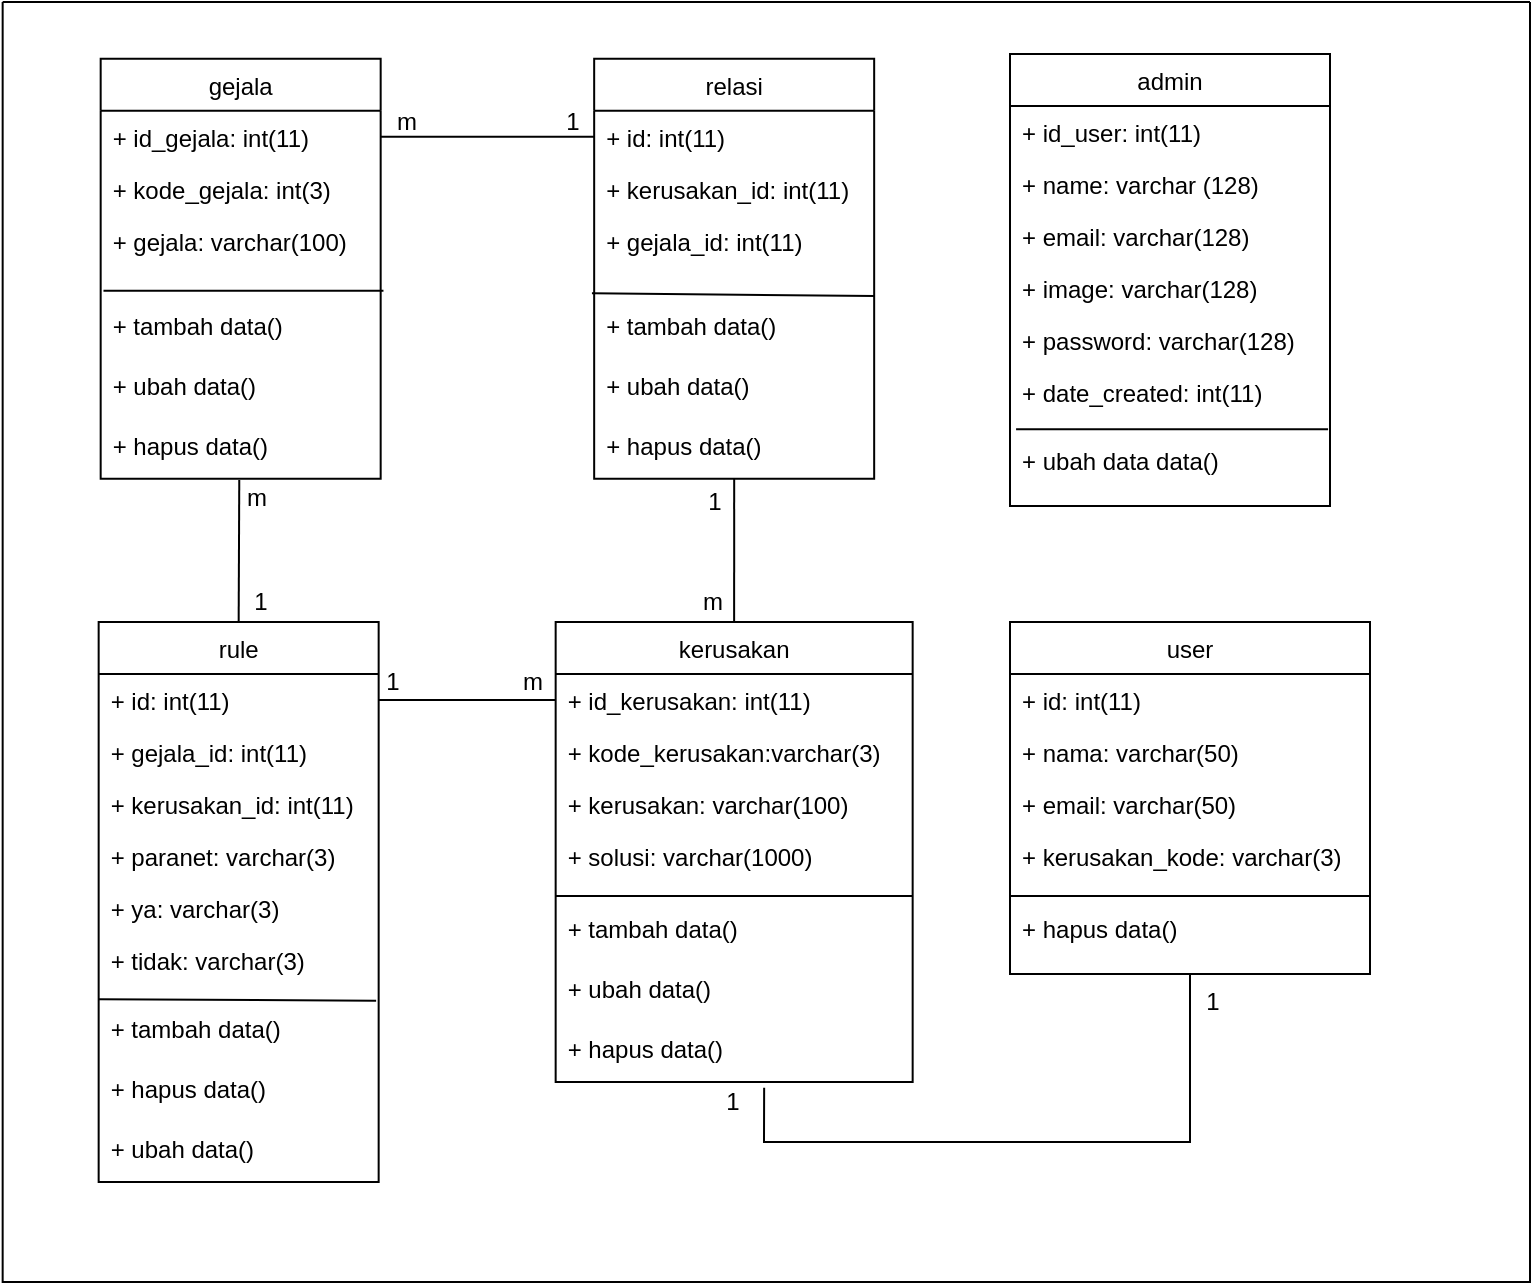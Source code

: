 <mxfile version="16.4.5" type="github" pages="6">
  <diagram id="dVWBIfjWxifNW_AQZayu" name="Page-1">
    <mxGraphModel dx="1772" dy="-272" grid="1" gridSize="10" guides="1" tooltips="1" connect="1" arrows="1" fold="1" page="1" pageScale="1" pageWidth="850" pageHeight="1100" math="0" shadow="0">
      <root>
        <mxCell id="0" />
        <mxCell id="1" parent="0" />
        <mxCell id="SP85iaM7-Yl6edaDid_6-69" value="gejala" style="swimlane;fontStyle=0;childLayout=stackLayout;horizontal=1;startSize=26;fillColor=none;horizontalStack=0;resizeParent=1;resizeParentMax=0;resizeLast=0;collapsible=1;marginBottom=0;" vertex="1" parent="1">
          <mxGeometry x="1934.333" y="2570.333" width="140" height="210" as="geometry" />
        </mxCell>
        <mxCell id="SP85iaM7-Yl6edaDid_6-70" value="+ id_gejala: int(11)" style="text;strokeColor=none;fillColor=none;align=left;verticalAlign=top;spacingLeft=4;spacingRight=4;overflow=hidden;rotatable=0;points=[[0,0.5],[1,0.5]];portConstraint=eastwest;" vertex="1" parent="SP85iaM7-Yl6edaDid_6-69">
          <mxGeometry y="26" width="140" height="26" as="geometry" />
        </mxCell>
        <mxCell id="SP85iaM7-Yl6edaDid_6-71" value="+ kode_gejala: int(3)" style="text;strokeColor=none;fillColor=none;align=left;verticalAlign=top;spacingLeft=4;spacingRight=4;overflow=hidden;rotatable=0;points=[[0,0.5],[1,0.5]];portConstraint=eastwest;" vertex="1" parent="SP85iaM7-Yl6edaDid_6-69">
          <mxGeometry y="52" width="140" height="26" as="geometry" />
        </mxCell>
        <mxCell id="SP85iaM7-Yl6edaDid_6-72" value="+ gejala: varchar(100)" style="text;strokeColor=none;fillColor=none;align=left;verticalAlign=top;spacingLeft=4;spacingRight=4;overflow=hidden;rotatable=0;points=[[0,0.5],[1,0.5]];portConstraint=eastwest;" vertex="1" parent="SP85iaM7-Yl6edaDid_6-69">
          <mxGeometry y="78" width="140" height="42" as="geometry" />
        </mxCell>
        <mxCell id="SP85iaM7-Yl6edaDid_6-73" value="+ tambah data()" style="text;strokeColor=none;fillColor=none;align=left;verticalAlign=top;spacingLeft=4;spacingRight=4;overflow=hidden;rotatable=0;points=[[0,0.5],[1,0.5]];portConstraint=eastwest;" vertex="1" parent="SP85iaM7-Yl6edaDid_6-69">
          <mxGeometry y="120" width="140" height="30" as="geometry" />
        </mxCell>
        <mxCell id="SP85iaM7-Yl6edaDid_6-74" value="+ ubah data()" style="text;strokeColor=none;fillColor=none;align=left;verticalAlign=top;spacingLeft=4;spacingRight=4;overflow=hidden;rotatable=0;points=[[0,0.5],[1,0.5]];portConstraint=eastwest;" vertex="1" parent="SP85iaM7-Yl6edaDid_6-69">
          <mxGeometry y="150" width="140" height="30" as="geometry" />
        </mxCell>
        <mxCell id="SP85iaM7-Yl6edaDid_6-75" value="+ hapus data()" style="text;strokeColor=none;fillColor=none;align=left;verticalAlign=top;spacingLeft=4;spacingRight=4;overflow=hidden;rotatable=0;points=[[0,0.5],[1,0.5]];portConstraint=eastwest;" vertex="1" parent="SP85iaM7-Yl6edaDid_6-69">
          <mxGeometry y="180" width="140" height="30" as="geometry" />
        </mxCell>
        <mxCell id="SP85iaM7-Yl6edaDid_6-76" value="" style="endArrow=none;html=1;rounded=0;entryX=1.01;entryY=0.905;entryDx=0;entryDy=0;exitX=0.01;exitY=0.905;exitDx=0;exitDy=0;exitPerimeter=0;entryPerimeter=0;" edge="1" parent="SP85iaM7-Yl6edaDid_6-69" source="SP85iaM7-Yl6edaDid_6-72" target="SP85iaM7-Yl6edaDid_6-72">
          <mxGeometry width="50" height="50" relative="1" as="geometry">
            <mxPoint x="261.95" y="127.33" as="sourcePoint" />
            <mxPoint x="396.63" y="127.33" as="targetPoint" />
          </mxGeometry>
        </mxCell>
        <mxCell id="SP85iaM7-Yl6edaDid_6-77" value="" style="endArrow=none;html=1;rounded=0;exitX=1;exitY=0.5;exitDx=0;exitDy=0;entryX=0;entryY=0.5;entryDx=0;entryDy=0;" edge="1" parent="1" source="SP85iaM7-Yl6edaDid_6-70" target="SP85iaM7-Yl6edaDid_6-119">
          <mxGeometry width="50" height="50" relative="1" as="geometry">
            <mxPoint x="2236.333" y="2780.333" as="sourcePoint" />
            <mxPoint x="2286.333" y="2730.333" as="targetPoint" />
          </mxGeometry>
        </mxCell>
        <mxCell id="SP85iaM7-Yl6edaDid_6-78" value="" style="endArrow=none;html=1;rounded=0;entryX=0.495;entryY=1.022;entryDx=0;entryDy=0;exitX=0.5;exitY=0;exitDx=0;exitDy=0;entryPerimeter=0;" edge="1" parent="1" source="SP85iaM7-Yl6edaDid_6-89" target="SP85iaM7-Yl6edaDid_6-75">
          <mxGeometry width="50" height="50" relative="1" as="geometry">
            <mxPoint x="2188.833" y="2730.333" as="sourcePoint" />
            <mxPoint x="2336.333" y="2671.333" as="targetPoint" />
          </mxGeometry>
        </mxCell>
        <mxCell id="SP85iaM7-Yl6edaDid_6-79" value="" style="swimlane;startSize=0;" vertex="1" parent="1">
          <mxGeometry x="1885.33" y="2542" width="763.67" height="640" as="geometry" />
        </mxCell>
        <mxCell id="SP85iaM7-Yl6edaDid_6-80" value="kerusakan" style="swimlane;fontStyle=0;childLayout=stackLayout;horizontal=1;startSize=26;fillColor=none;horizontalStack=0;resizeParent=1;resizeParentMax=0;resizeLast=0;collapsible=1;marginBottom=0;" vertex="1" parent="SP85iaM7-Yl6edaDid_6-79">
          <mxGeometry x="276.5" y="310" width="178.5" height="230" as="geometry" />
        </mxCell>
        <mxCell id="SP85iaM7-Yl6edaDid_6-81" value="+ id_kerusakan: int(11)" style="text;strokeColor=none;fillColor=none;align=left;verticalAlign=top;spacingLeft=4;spacingRight=4;overflow=hidden;rotatable=0;points=[[0,0.5],[1,0.5]];portConstraint=eastwest;" vertex="1" parent="SP85iaM7-Yl6edaDid_6-80">
          <mxGeometry y="26" width="178.5" height="26" as="geometry" />
        </mxCell>
        <mxCell id="SP85iaM7-Yl6edaDid_6-82" value="+ kode_kerusakan:varchar(3)" style="text;strokeColor=none;fillColor=none;align=left;verticalAlign=top;spacingLeft=4;spacingRight=4;overflow=hidden;rotatable=0;points=[[0,0.5],[1,0.5]];portConstraint=eastwest;" vertex="1" parent="SP85iaM7-Yl6edaDid_6-80">
          <mxGeometry y="52" width="178.5" height="26" as="geometry" />
        </mxCell>
        <mxCell id="SP85iaM7-Yl6edaDid_6-83" value="+ kerusakan: varchar(100)" style="text;strokeColor=none;fillColor=none;align=left;verticalAlign=top;spacingLeft=4;spacingRight=4;overflow=hidden;rotatable=0;points=[[0,0.5],[1,0.5]];portConstraint=eastwest;" vertex="1" parent="SP85iaM7-Yl6edaDid_6-80">
          <mxGeometry y="78" width="178.5" height="26" as="geometry" />
        </mxCell>
        <mxCell id="SP85iaM7-Yl6edaDid_6-84" value="+ solusi: varchar(1000)" style="text;strokeColor=none;fillColor=none;align=left;verticalAlign=top;spacingLeft=4;spacingRight=4;overflow=hidden;rotatable=0;points=[[0,0.5],[1,0.5]];portConstraint=eastwest;" vertex="1" parent="SP85iaM7-Yl6edaDid_6-80">
          <mxGeometry y="104" width="178.5" height="36" as="geometry" />
        </mxCell>
        <mxCell id="SP85iaM7-Yl6edaDid_6-85" value="+ tambah data()" style="text;strokeColor=none;fillColor=none;align=left;verticalAlign=top;spacingLeft=4;spacingRight=4;overflow=hidden;rotatable=0;points=[[0,0.5],[1,0.5]];portConstraint=eastwest;" vertex="1" parent="SP85iaM7-Yl6edaDid_6-80">
          <mxGeometry y="140" width="178.5" height="30" as="geometry" />
        </mxCell>
        <mxCell id="SP85iaM7-Yl6edaDid_6-86" value="+ ubah data()" style="text;strokeColor=none;fillColor=none;align=left;verticalAlign=top;spacingLeft=4;spacingRight=4;overflow=hidden;rotatable=0;points=[[0,0.5],[1,0.5]];portConstraint=eastwest;" vertex="1" parent="SP85iaM7-Yl6edaDid_6-80">
          <mxGeometry y="170" width="178.5" height="30" as="geometry" />
        </mxCell>
        <mxCell id="SP85iaM7-Yl6edaDid_6-87" value="+ hapus data()" style="text;strokeColor=none;fillColor=none;align=left;verticalAlign=top;spacingLeft=4;spacingRight=4;overflow=hidden;rotatable=0;points=[[0,0.5],[1,0.5]];portConstraint=eastwest;" vertex="1" parent="SP85iaM7-Yl6edaDid_6-80">
          <mxGeometry y="200" width="178.5" height="30" as="geometry" />
        </mxCell>
        <mxCell id="SP85iaM7-Yl6edaDid_6-88" value="" style="endArrow=none;html=1;rounded=0;entryX=1;entryY=0.5;entryDx=0;entryDy=0;exitX=0;exitY=0.5;exitDx=0;exitDy=0;" edge="1" parent="SP85iaM7-Yl6edaDid_6-80">
          <mxGeometry width="50" height="50" relative="1" as="geometry">
            <mxPoint y="137" as="sourcePoint" />
            <mxPoint x="178.5" y="137" as="targetPoint" />
          </mxGeometry>
        </mxCell>
        <mxCell id="SP85iaM7-Yl6edaDid_6-89" value="rule" style="swimlane;fontStyle=0;childLayout=stackLayout;horizontal=1;startSize=26;fillColor=none;horizontalStack=0;resizeParent=1;resizeParentMax=0;resizeLast=0;collapsible=1;marginBottom=0;" vertex="1" parent="SP85iaM7-Yl6edaDid_6-79">
          <mxGeometry x="48" y="310" width="140" height="280" as="geometry" />
        </mxCell>
        <mxCell id="SP85iaM7-Yl6edaDid_6-90" value="+ id: int(11)" style="text;strokeColor=none;fillColor=none;align=left;verticalAlign=top;spacingLeft=4;spacingRight=4;overflow=hidden;rotatable=0;points=[[0,0.5],[1,0.5]];portConstraint=eastwest;" vertex="1" parent="SP85iaM7-Yl6edaDid_6-89">
          <mxGeometry y="26" width="140" height="26" as="geometry" />
        </mxCell>
        <mxCell id="SP85iaM7-Yl6edaDid_6-91" value="+ gejala_id: int(11)" style="text;strokeColor=none;fillColor=none;align=left;verticalAlign=top;spacingLeft=4;spacingRight=4;overflow=hidden;rotatable=0;points=[[0,0.5],[1,0.5]];portConstraint=eastwest;" vertex="1" parent="SP85iaM7-Yl6edaDid_6-89">
          <mxGeometry y="52" width="140" height="26" as="geometry" />
        </mxCell>
        <mxCell id="SP85iaM7-Yl6edaDid_6-92" value="+ kerusakan_id: int(11)" style="text;strokeColor=none;fillColor=none;align=left;verticalAlign=top;spacingLeft=4;spacingRight=4;overflow=hidden;rotatable=0;points=[[0,0.5],[1,0.5]];portConstraint=eastwest;" vertex="1" parent="SP85iaM7-Yl6edaDid_6-89">
          <mxGeometry y="78" width="140" height="26" as="geometry" />
        </mxCell>
        <mxCell id="SP85iaM7-Yl6edaDid_6-93" value="+ paranet: varchar(3)" style="text;strokeColor=none;fillColor=none;align=left;verticalAlign=top;spacingLeft=4;spacingRight=4;overflow=hidden;rotatable=0;points=[[0,0.5],[1,0.5]];portConstraint=eastwest;" vertex="1" parent="SP85iaM7-Yl6edaDid_6-89">
          <mxGeometry y="104" width="140" height="26" as="geometry" />
        </mxCell>
        <mxCell id="SP85iaM7-Yl6edaDid_6-94" value="+ ya: varchar(3)" style="text;strokeColor=none;fillColor=none;align=left;verticalAlign=top;spacingLeft=4;spacingRight=4;overflow=hidden;rotatable=0;points=[[0,0.5],[1,0.5]];portConstraint=eastwest;" vertex="1" parent="SP85iaM7-Yl6edaDid_6-89">
          <mxGeometry y="130" width="140" height="26" as="geometry" />
        </mxCell>
        <mxCell id="SP85iaM7-Yl6edaDid_6-95" value="+ tidak: varchar(3)" style="text;strokeColor=none;fillColor=none;align=left;verticalAlign=top;spacingLeft=4;spacingRight=4;overflow=hidden;rotatable=0;points=[[0,0.5],[1,0.5]];portConstraint=eastwest;" vertex="1" parent="SP85iaM7-Yl6edaDid_6-89">
          <mxGeometry y="156" width="140" height="34" as="geometry" />
        </mxCell>
        <mxCell id="SP85iaM7-Yl6edaDid_6-96" value="" style="endArrow=none;html=1;rounded=0;entryX=0.991;entryY=-0.022;entryDx=0;entryDy=0;exitX=0;exitY=0.5;exitDx=0;exitDy=0;entryPerimeter=0;" edge="1" parent="SP85iaM7-Yl6edaDid_6-89" target="SP85iaM7-Yl6edaDid_6-97">
          <mxGeometry width="50" height="50" relative="1" as="geometry">
            <mxPoint y="188.67" as="sourcePoint" />
            <mxPoint x="178.5" y="188.67" as="targetPoint" />
          </mxGeometry>
        </mxCell>
        <mxCell id="SP85iaM7-Yl6edaDid_6-97" value="+ tambah data()" style="text;strokeColor=none;fillColor=none;align=left;verticalAlign=top;spacingLeft=4;spacingRight=4;overflow=hidden;rotatable=0;points=[[0,0.5],[1,0.5]];portConstraint=eastwest;" vertex="1" parent="SP85iaM7-Yl6edaDid_6-89">
          <mxGeometry y="190" width="140" height="30" as="geometry" />
        </mxCell>
        <mxCell id="SP85iaM7-Yl6edaDid_6-98" value="+ hapus data()" style="text;strokeColor=none;fillColor=none;align=left;verticalAlign=top;spacingLeft=4;spacingRight=4;overflow=hidden;rotatable=0;points=[[0,0.5],[1,0.5]];portConstraint=eastwest;" vertex="1" parent="SP85iaM7-Yl6edaDid_6-89">
          <mxGeometry y="220" width="140" height="30" as="geometry" />
        </mxCell>
        <mxCell id="SP85iaM7-Yl6edaDid_6-99" value="+ ubah data()" style="text;strokeColor=none;fillColor=none;align=left;verticalAlign=top;spacingLeft=4;spacingRight=4;overflow=hidden;rotatable=0;points=[[0,0.5],[1,0.5]];portConstraint=eastwest;" vertex="1" parent="SP85iaM7-Yl6edaDid_6-89">
          <mxGeometry y="250" width="140" height="30" as="geometry" />
        </mxCell>
        <mxCell id="SP85iaM7-Yl6edaDid_6-100" value="" style="endArrow=none;html=1;rounded=0;entryX=0;entryY=0.5;entryDx=0;entryDy=0;exitX=1;exitY=0.5;exitDx=0;exitDy=0;" edge="1" parent="SP85iaM7-Yl6edaDid_6-79" source="SP85iaM7-Yl6edaDid_6-90" target="SP85iaM7-Yl6edaDid_6-81">
          <mxGeometry width="50" height="50" relative="1" as="geometry">
            <mxPoint x="190" y="224" as="sourcePoint" />
            <mxPoint x="128.28" y="134.338" as="targetPoint" />
          </mxGeometry>
        </mxCell>
        <mxCell id="SP85iaM7-Yl6edaDid_6-101" value="user" style="swimlane;fontStyle=0;childLayout=stackLayout;horizontal=1;startSize=26;fillColor=none;horizontalStack=0;resizeParent=1;resizeParentMax=0;resizeLast=0;collapsible=1;marginBottom=0;" vertex="1" parent="SP85iaM7-Yl6edaDid_6-79">
          <mxGeometry x="503.67" y="310" width="180" height="176" as="geometry" />
        </mxCell>
        <mxCell id="SP85iaM7-Yl6edaDid_6-102" value="+ id: int(11)" style="text;strokeColor=none;fillColor=none;align=left;verticalAlign=top;spacingLeft=4;spacingRight=4;overflow=hidden;rotatable=0;points=[[0,0.5],[1,0.5]];portConstraint=eastwest;" vertex="1" parent="SP85iaM7-Yl6edaDid_6-101">
          <mxGeometry y="26" width="180" height="26" as="geometry" />
        </mxCell>
        <mxCell id="SP85iaM7-Yl6edaDid_6-103" value="+ nama: varchar(50)" style="text;strokeColor=none;fillColor=none;align=left;verticalAlign=top;spacingLeft=4;spacingRight=4;overflow=hidden;rotatable=0;points=[[0,0.5],[1,0.5]];portConstraint=eastwest;" vertex="1" parent="SP85iaM7-Yl6edaDid_6-101">
          <mxGeometry y="52" width="180" height="26" as="geometry" />
        </mxCell>
        <mxCell id="SP85iaM7-Yl6edaDid_6-104" value="+ email: varchar(50)" style="text;strokeColor=none;fillColor=none;align=left;verticalAlign=top;spacingLeft=4;spacingRight=4;overflow=hidden;rotatable=0;points=[[0,0.5],[1,0.5]];portConstraint=eastwest;" vertex="1" parent="SP85iaM7-Yl6edaDid_6-101">
          <mxGeometry y="78" width="180" height="26" as="geometry" />
        </mxCell>
        <mxCell id="SP85iaM7-Yl6edaDid_6-105" value="+ kerusakan_kode: varchar(3)" style="text;strokeColor=none;fillColor=none;align=left;verticalAlign=top;spacingLeft=4;spacingRight=4;overflow=hidden;rotatable=0;points=[[0,0.5],[1,0.5]];portConstraint=eastwest;" vertex="1" parent="SP85iaM7-Yl6edaDid_6-101">
          <mxGeometry y="104" width="180" height="36" as="geometry" />
        </mxCell>
        <mxCell id="SP85iaM7-Yl6edaDid_6-106" value="+ hapus data()" style="text;strokeColor=none;fillColor=none;align=left;verticalAlign=top;spacingLeft=4;spacingRight=4;overflow=hidden;rotatable=0;points=[[0,0.5],[1,0.5]];portConstraint=eastwest;" vertex="1" parent="SP85iaM7-Yl6edaDid_6-101">
          <mxGeometry y="140" width="180" height="36" as="geometry" />
        </mxCell>
        <mxCell id="SP85iaM7-Yl6edaDid_6-107" value="" style="endArrow=none;html=1;rounded=0;entryX=1;entryY=0.5;entryDx=0;entryDy=0;exitX=0;exitY=0.5;exitDx=0;exitDy=0;" edge="1" parent="SP85iaM7-Yl6edaDid_6-101">
          <mxGeometry width="50" height="50" relative="1" as="geometry">
            <mxPoint y="137" as="sourcePoint" />
            <mxPoint x="180" y="137" as="targetPoint" />
          </mxGeometry>
        </mxCell>
        <mxCell id="SP85iaM7-Yl6edaDid_6-108" value="" style="endArrow=none;html=1;rounded=0;entryX=0.584;entryY=1.095;entryDx=0;entryDy=0;entryPerimeter=0;" edge="1" parent="SP85iaM7-Yl6edaDid_6-79" source="SP85iaM7-Yl6edaDid_6-106" target="SP85iaM7-Yl6edaDid_6-87">
          <mxGeometry width="50" height="50" relative="1" as="geometry">
            <mxPoint x="519.92" y="481" as="sourcePoint" />
            <mxPoint x="400" y="69" as="targetPoint" />
            <Array as="points">
              <mxPoint x="593.67" y="570" />
              <mxPoint x="380.67" y="570" />
            </Array>
          </mxGeometry>
        </mxCell>
        <mxCell id="SP85iaM7-Yl6edaDid_6-109" value="admin" style="swimlane;fontStyle=0;childLayout=stackLayout;horizontal=1;startSize=26;fillColor=none;horizontalStack=0;resizeParent=1;resizeParentMax=0;resizeLast=0;collapsible=1;marginBottom=0;" vertex="1" parent="SP85iaM7-Yl6edaDid_6-79">
          <mxGeometry x="503.67" y="26" width="160" height="226" as="geometry" />
        </mxCell>
        <mxCell id="SP85iaM7-Yl6edaDid_6-110" value="+ id_user: int(11)" style="text;strokeColor=none;fillColor=none;align=left;verticalAlign=top;spacingLeft=4;spacingRight=4;overflow=hidden;rotatable=0;points=[[0,0.5],[1,0.5]];portConstraint=eastwest;" vertex="1" parent="SP85iaM7-Yl6edaDid_6-109">
          <mxGeometry y="26" width="160" height="26" as="geometry" />
        </mxCell>
        <mxCell id="SP85iaM7-Yl6edaDid_6-111" value="+ name: varchar (128)" style="text;strokeColor=none;fillColor=none;align=left;verticalAlign=top;spacingLeft=4;spacingRight=4;overflow=hidden;rotatable=0;points=[[0,0.5],[1,0.5]];portConstraint=eastwest;" vertex="1" parent="SP85iaM7-Yl6edaDid_6-109">
          <mxGeometry y="52" width="160" height="26" as="geometry" />
        </mxCell>
        <mxCell id="SP85iaM7-Yl6edaDid_6-112" value="+ email: varchar(128)" style="text;strokeColor=none;fillColor=none;align=left;verticalAlign=top;spacingLeft=4;spacingRight=4;overflow=hidden;rotatable=0;points=[[0,0.5],[1,0.5]];portConstraint=eastwest;" vertex="1" parent="SP85iaM7-Yl6edaDid_6-109">
          <mxGeometry y="78" width="160" height="26" as="geometry" />
        </mxCell>
        <mxCell id="SP85iaM7-Yl6edaDid_6-113" value="+ image: varchar(128)" style="text;strokeColor=none;fillColor=none;align=left;verticalAlign=top;spacingLeft=4;spacingRight=4;overflow=hidden;rotatable=0;points=[[0,0.5],[1,0.5]];portConstraint=eastwest;" vertex="1" parent="SP85iaM7-Yl6edaDid_6-109">
          <mxGeometry y="104" width="160" height="26" as="geometry" />
        </mxCell>
        <mxCell id="SP85iaM7-Yl6edaDid_6-114" value="+ password: varchar(128)" style="text;strokeColor=none;fillColor=none;align=left;verticalAlign=top;spacingLeft=4;spacingRight=4;overflow=hidden;rotatable=0;points=[[0,0.5],[1,0.5]];portConstraint=eastwest;" vertex="1" parent="SP85iaM7-Yl6edaDid_6-109">
          <mxGeometry y="130" width="160" height="26" as="geometry" />
        </mxCell>
        <mxCell id="SP85iaM7-Yl6edaDid_6-115" value="+ date_created: int(11)" style="text;strokeColor=none;fillColor=none;align=left;verticalAlign=top;spacingLeft=4;spacingRight=4;overflow=hidden;rotatable=0;points=[[0,0.5],[1,0.5]];portConstraint=eastwest;" vertex="1" parent="SP85iaM7-Yl6edaDid_6-109">
          <mxGeometry y="156" width="160" height="34" as="geometry" />
        </mxCell>
        <mxCell id="SP85iaM7-Yl6edaDid_6-116" value="+ ubah data data()" style="text;strokeColor=none;fillColor=none;align=left;verticalAlign=top;spacingLeft=4;spacingRight=4;overflow=hidden;rotatable=0;points=[[0,0.5],[1,0.5]];portConstraint=eastwest;" vertex="1" parent="SP85iaM7-Yl6edaDid_6-109">
          <mxGeometry y="190" width="160" height="36" as="geometry" />
        </mxCell>
        <mxCell id="SP85iaM7-Yl6edaDid_6-117" value="" style="endArrow=none;html=1;rounded=0;entryX=0.994;entryY=-0.065;entryDx=0;entryDy=0;exitX=0.019;exitY=-0.065;exitDx=0;exitDy=0;exitPerimeter=0;entryPerimeter=0;" edge="1" parent="SP85iaM7-Yl6edaDid_6-109" source="SP85iaM7-Yl6edaDid_6-116" target="SP85iaM7-Yl6edaDid_6-116">
          <mxGeometry width="50" height="50" relative="1" as="geometry">
            <mxPoint x="30" y="234" as="sourcePoint" />
            <mxPoint x="210" y="234" as="targetPoint" />
          </mxGeometry>
        </mxCell>
        <mxCell id="SP85iaM7-Yl6edaDid_6-118" value="relasi" style="swimlane;fontStyle=0;childLayout=stackLayout;horizontal=1;startSize=26;fillColor=none;horizontalStack=0;resizeParent=1;resizeParentMax=0;resizeLast=0;collapsible=1;marginBottom=0;" vertex="1" parent="SP85iaM7-Yl6edaDid_6-79">
          <mxGeometry x="295.753" y="28.333" width="140" height="210" as="geometry" />
        </mxCell>
        <mxCell id="SP85iaM7-Yl6edaDid_6-119" value="+ id: int(11)" style="text;strokeColor=none;fillColor=none;align=left;verticalAlign=top;spacingLeft=4;spacingRight=4;overflow=hidden;rotatable=0;points=[[0,0.5],[1,0.5]];portConstraint=eastwest;" vertex="1" parent="SP85iaM7-Yl6edaDid_6-118">
          <mxGeometry y="26" width="140" height="26" as="geometry" />
        </mxCell>
        <mxCell id="SP85iaM7-Yl6edaDid_6-120" value="+ kerusakan_id: int(11)" style="text;strokeColor=none;fillColor=none;align=left;verticalAlign=top;spacingLeft=4;spacingRight=4;overflow=hidden;rotatable=0;points=[[0,0.5],[1,0.5]];portConstraint=eastwest;" vertex="1" parent="SP85iaM7-Yl6edaDid_6-118">
          <mxGeometry y="52" width="140" height="26" as="geometry" />
        </mxCell>
        <mxCell id="SP85iaM7-Yl6edaDid_6-121" value="+ gejala_id: int(11)" style="text;strokeColor=none;fillColor=none;align=left;verticalAlign=top;spacingLeft=4;spacingRight=4;overflow=hidden;rotatable=0;points=[[0,0.5],[1,0.5]];portConstraint=eastwest;" vertex="1" parent="SP85iaM7-Yl6edaDid_6-118">
          <mxGeometry y="78" width="140" height="42" as="geometry" />
        </mxCell>
        <mxCell id="SP85iaM7-Yl6edaDid_6-122" value="+ tambah data()" style="text;strokeColor=none;fillColor=none;align=left;verticalAlign=top;spacingLeft=4;spacingRight=4;overflow=hidden;rotatable=0;points=[[0,0.5],[1,0.5]];portConstraint=eastwest;" vertex="1" parent="SP85iaM7-Yl6edaDid_6-118">
          <mxGeometry y="120" width="140" height="30" as="geometry" />
        </mxCell>
        <mxCell id="SP85iaM7-Yl6edaDid_6-123" value="+ ubah data()" style="text;strokeColor=none;fillColor=none;align=left;verticalAlign=top;spacingLeft=4;spacingRight=4;overflow=hidden;rotatable=0;points=[[0,0.5],[1,0.5]];portConstraint=eastwest;" vertex="1" parent="SP85iaM7-Yl6edaDid_6-118">
          <mxGeometry y="150" width="140" height="30" as="geometry" />
        </mxCell>
        <mxCell id="SP85iaM7-Yl6edaDid_6-124" value="+ hapus data()" style="text;strokeColor=none;fillColor=none;align=left;verticalAlign=top;spacingLeft=4;spacingRight=4;overflow=hidden;rotatable=0;points=[[0,0.5],[1,0.5]];portConstraint=eastwest;" vertex="1" parent="SP85iaM7-Yl6edaDid_6-118">
          <mxGeometry y="180" width="140" height="30" as="geometry" />
        </mxCell>
        <mxCell id="SP85iaM7-Yl6edaDid_6-125" value="" style="endArrow=none;html=1;rounded=0;entryX=1.002;entryY=0.968;entryDx=0;entryDy=0;exitX=-0.008;exitY=-0.089;exitDx=0;exitDy=0;exitPerimeter=0;entryPerimeter=0;" edge="1" parent="SP85iaM7-Yl6edaDid_6-118" source="SP85iaM7-Yl6edaDid_6-122" target="SP85iaM7-Yl6edaDid_6-121">
          <mxGeometry width="50" height="50" relative="1" as="geometry">
            <mxPoint x="14.2" y="127.33" as="sourcePoint" />
            <mxPoint x="148.88" y="127.33" as="targetPoint" />
          </mxGeometry>
        </mxCell>
        <mxCell id="SP85iaM7-Yl6edaDid_6-126" value="" style="endArrow=none;html=1;rounded=0;entryX=0.5;entryY=1;entryDx=0;entryDy=0;exitX=0.5;exitY=0;exitDx=0;exitDy=0;" edge="1" parent="SP85iaM7-Yl6edaDid_6-79" source="SP85iaM7-Yl6edaDid_6-80" target="SP85iaM7-Yl6edaDid_6-118">
          <mxGeometry width="50" height="50" relative="1" as="geometry">
            <mxPoint x="320.003" y="138.333" as="sourcePoint" />
            <mxPoint x="190.003" y="217.333" as="targetPoint" />
          </mxGeometry>
        </mxCell>
        <mxCell id="SP85iaM7-Yl6edaDid_6-127" value="m" style="text;html=1;align=center;verticalAlign=middle;resizable=0;points=[];autosize=1;strokeColor=none;fillColor=none;" vertex="1" parent="SP85iaM7-Yl6edaDid_6-79">
          <mxGeometry x="111.67" y="238.33" width="30" height="20" as="geometry" />
        </mxCell>
        <mxCell id="SP85iaM7-Yl6edaDid_6-128" value="1" style="text;html=1;align=center;verticalAlign=middle;resizable=0;points=[];autosize=1;strokeColor=none;fillColor=none;" vertex="1" parent="1">
          <mxGeometry x="2160" y="2592" width="20" height="20" as="geometry" />
        </mxCell>
        <mxCell id="SP85iaM7-Yl6edaDid_6-129" value="m" style="text;html=1;align=center;verticalAlign=middle;resizable=0;points=[];autosize=1;strokeColor=none;fillColor=none;" vertex="1" parent="1">
          <mxGeometry x="2072" y="2592" width="30" height="20" as="geometry" />
        </mxCell>
        <mxCell id="SP85iaM7-Yl6edaDid_6-130" value="1" style="text;html=1;align=center;verticalAlign=middle;resizable=0;points=[];autosize=1;strokeColor=none;fillColor=none;" vertex="1" parent="1">
          <mxGeometry x="2480" y="3032" width="20" height="20" as="geometry" />
        </mxCell>
        <mxCell id="SP85iaM7-Yl6edaDid_6-131" value="1" style="text;html=1;align=center;verticalAlign=middle;resizable=0;points=[];autosize=1;strokeColor=none;fillColor=none;" vertex="1" parent="1">
          <mxGeometry x="2240" y="3082" width="20" height="20" as="geometry" />
        </mxCell>
        <mxCell id="SP85iaM7-Yl6edaDid_6-132" value="1" style="text;html=1;align=center;verticalAlign=middle;resizable=0;points=[];autosize=1;strokeColor=none;fillColor=none;" vertex="1" parent="1">
          <mxGeometry x="2070" y="2872" width="20" height="20" as="geometry" />
        </mxCell>
        <mxCell id="SP85iaM7-Yl6edaDid_6-133" value="m" style="text;html=1;align=center;verticalAlign=middle;resizable=0;points=[];autosize=1;strokeColor=none;fillColor=none;" vertex="1" parent="1">
          <mxGeometry x="2135" y="2872" width="30" height="20" as="geometry" />
        </mxCell>
        <mxCell id="SP85iaM7-Yl6edaDid_6-134" value="1" style="text;html=1;align=center;verticalAlign=middle;resizable=0;points=[];autosize=1;strokeColor=none;fillColor=none;" vertex="1" parent="1">
          <mxGeometry x="2004" y="2832" width="20" height="20" as="geometry" />
        </mxCell>
        <mxCell id="SP85iaM7-Yl6edaDid_6-135" value="1" style="text;html=1;align=center;verticalAlign=middle;resizable=0;points=[];autosize=1;strokeColor=none;fillColor=none;" vertex="1" parent="1">
          <mxGeometry x="2231" y="2782" width="20" height="20" as="geometry" />
        </mxCell>
        <mxCell id="SP85iaM7-Yl6edaDid_6-136" value="m" style="text;html=1;align=center;verticalAlign=middle;resizable=0;points=[];autosize=1;strokeColor=none;fillColor=none;" vertex="1" parent="1">
          <mxGeometry x="2225" y="2832" width="30" height="20" as="geometry" />
        </mxCell>
      </root>
    </mxGraphModel>
  </diagram>
  <diagram name="Page-2" id="xBPkXG6Mq32o6h_xYTcn">
    <mxGraphModel dx="3472" dy="1928" grid="1" gridSize="10" guides="1" tooltips="1" connect="1" arrows="1" fold="1" page="1" pageScale="1" pageWidth="827" pageHeight="1169" math="0" shadow="0">
      <root>
        <mxCell id="FdmRWvrHi44ohS71QSnJ-0" />
        <mxCell id="FdmRWvrHi44ohS71QSnJ-1" parent="FdmRWvrHi44ohS71QSnJ-0" />
      </root>
    </mxGraphModel>
  </diagram>
  <diagram name="Page-3" id="bhFHZzralPH1ajjmbmev">
    <mxGraphModel dx="3472" dy="1928" grid="1" gridSize="10" guides="1" tooltips="1" connect="1" arrows="1" fold="1" page="1" pageScale="1" pageWidth="827" pageHeight="1169" math="0" shadow="0">
      <root>
        <mxCell id="V76UKjKOv8cLBKRRRNTL-0" />
        <mxCell id="V76UKjKOv8cLBKRRRNTL-1" parent="V76UKjKOv8cLBKRRRNTL-0" />
      </root>
    </mxGraphModel>
  </diagram>
  <diagram name="Page-1" id="WNulvXkMp-bI74rWkVr8">
    <mxGraphModel dx="307" dy="-457" grid="1" gridSize="10" guides="1" tooltips="1" connect="1" arrows="1" fold="1" page="1" pageScale="1" pageWidth="850" pageHeight="1100" math="0" shadow="0">
      <root>
        <mxCell id="0" />
        <mxCell id="1" parent="0" />
        <mxCell id="v2-fmsgGhTJ59re-nVzk-247" value="gejala" style="swimlane;fontStyle=0;childLayout=stackLayout;horizontal=1;startSize=26;fillColor=none;horizontalStack=0;resizeParent=1;resizeParentMax=0;resizeLast=0;collapsible=1;marginBottom=0;" vertex="1" parent="1">
          <mxGeometry x="1594.333" y="1938.333" width="140" height="210" as="geometry" />
        </mxCell>
        <mxCell id="v2-fmsgGhTJ59re-nVzk-248" value="+ id_gejala: int(11)" style="text;strokeColor=none;fillColor=none;align=left;verticalAlign=top;spacingLeft=4;spacingRight=4;overflow=hidden;rotatable=0;points=[[0,0.5],[1,0.5]];portConstraint=eastwest;" vertex="1" parent="v2-fmsgGhTJ59re-nVzk-247">
          <mxGeometry y="26" width="140" height="26" as="geometry" />
        </mxCell>
        <mxCell id="v2-fmsgGhTJ59re-nVzk-249" value="+ kode_gejala: int(3)" style="text;strokeColor=none;fillColor=none;align=left;verticalAlign=top;spacingLeft=4;spacingRight=4;overflow=hidden;rotatable=0;points=[[0,0.5],[1,0.5]];portConstraint=eastwest;" vertex="1" parent="v2-fmsgGhTJ59re-nVzk-247">
          <mxGeometry y="52" width="140" height="26" as="geometry" />
        </mxCell>
        <mxCell id="v2-fmsgGhTJ59re-nVzk-250" value="+ gejala: varchar(100)" style="text;strokeColor=none;fillColor=none;align=left;verticalAlign=top;spacingLeft=4;spacingRight=4;overflow=hidden;rotatable=0;points=[[0,0.5],[1,0.5]];portConstraint=eastwest;" vertex="1" parent="v2-fmsgGhTJ59re-nVzk-247">
          <mxGeometry y="78" width="140" height="42" as="geometry" />
        </mxCell>
        <mxCell id="v2-fmsgGhTJ59re-nVzk-317" value="+ tambah data()" style="text;strokeColor=none;fillColor=none;align=left;verticalAlign=top;spacingLeft=4;spacingRight=4;overflow=hidden;rotatable=0;points=[[0,0.5],[1,0.5]];portConstraint=eastwest;" vertex="1" parent="v2-fmsgGhTJ59re-nVzk-247">
          <mxGeometry y="120" width="140" height="30" as="geometry" />
        </mxCell>
        <mxCell id="v2-fmsgGhTJ59re-nVzk-318" value="+ ubah data()" style="text;strokeColor=none;fillColor=none;align=left;verticalAlign=top;spacingLeft=4;spacingRight=4;overflow=hidden;rotatable=0;points=[[0,0.5],[1,0.5]];portConstraint=eastwest;" vertex="1" parent="v2-fmsgGhTJ59re-nVzk-247">
          <mxGeometry y="150" width="140" height="30" as="geometry" />
        </mxCell>
        <mxCell id="v2-fmsgGhTJ59re-nVzk-319" value="+ hapus data()" style="text;strokeColor=none;fillColor=none;align=left;verticalAlign=top;spacingLeft=4;spacingRight=4;overflow=hidden;rotatable=0;points=[[0,0.5],[1,0.5]];portConstraint=eastwest;" vertex="1" parent="v2-fmsgGhTJ59re-nVzk-247">
          <mxGeometry y="180" width="140" height="30" as="geometry" />
        </mxCell>
        <mxCell id="v2-fmsgGhTJ59re-nVzk-320" value="" style="endArrow=none;html=1;rounded=0;entryX=1.01;entryY=0.905;entryDx=0;entryDy=0;exitX=0.01;exitY=0.905;exitDx=0;exitDy=0;exitPerimeter=0;entryPerimeter=0;" edge="1" parent="v2-fmsgGhTJ59re-nVzk-247" source="v2-fmsgGhTJ59re-nVzk-250" target="v2-fmsgGhTJ59re-nVzk-250">
          <mxGeometry width="50" height="50" relative="1" as="geometry">
            <mxPoint x="261.95" y="127.33" as="sourcePoint" />
            <mxPoint x="396.63" y="127.33" as="targetPoint" />
          </mxGeometry>
        </mxCell>
        <mxCell id="v2-fmsgGhTJ59re-nVzk-255" value="" style="endArrow=none;html=1;rounded=0;exitX=1;exitY=0.5;exitDx=0;exitDy=0;entryX=0;entryY=0.5;entryDx=0;entryDy=0;" edge="1" parent="1" source="v2-fmsgGhTJ59re-nVzk-248" target="v2-fmsgGhTJ59re-nVzk-252">
          <mxGeometry width="50" height="50" relative="1" as="geometry">
            <mxPoint x="1896.333" y="2148.333" as="sourcePoint" />
            <mxPoint x="1946.333" y="2098.333" as="targetPoint" />
          </mxGeometry>
        </mxCell>
        <mxCell id="v2-fmsgGhTJ59re-nVzk-256" value="" style="endArrow=none;html=1;rounded=0;entryX=0.495;entryY=1.022;entryDx=0;entryDy=0;exitX=0.5;exitY=0;exitDx=0;exitDy=0;entryPerimeter=0;" edge="1" parent="1" source="v2-fmsgGhTJ59re-nVzk-263" target="v2-fmsgGhTJ59re-nVzk-319">
          <mxGeometry width="50" height="50" relative="1" as="geometry">
            <mxPoint x="1848.833" y="2098.333" as="sourcePoint" />
            <mxPoint x="1996.333" y="2039.333" as="targetPoint" />
          </mxGeometry>
        </mxCell>
        <mxCell id="v2-fmsgGhTJ59re-nVzk-257" value="" style="swimlane;startSize=0;" vertex="1" parent="1">
          <mxGeometry x="1545.33" y="1910" width="763.67" height="640" as="geometry" />
        </mxCell>
        <mxCell id="v2-fmsgGhTJ59re-nVzk-258" value="kerusakan" style="swimlane;fontStyle=0;childLayout=stackLayout;horizontal=1;startSize=26;fillColor=none;horizontalStack=0;resizeParent=1;resizeParentMax=0;resizeLast=0;collapsible=1;marginBottom=0;" vertex="1" parent="v2-fmsgGhTJ59re-nVzk-257">
          <mxGeometry x="276.5" y="310" width="178.5" height="230" as="geometry" />
        </mxCell>
        <mxCell id="v2-fmsgGhTJ59re-nVzk-259" value="+ id_kerusakan: int(11)" style="text;strokeColor=none;fillColor=none;align=left;verticalAlign=top;spacingLeft=4;spacingRight=4;overflow=hidden;rotatable=0;points=[[0,0.5],[1,0.5]];portConstraint=eastwest;" vertex="1" parent="v2-fmsgGhTJ59re-nVzk-258">
          <mxGeometry y="26" width="178.5" height="26" as="geometry" />
        </mxCell>
        <mxCell id="v2-fmsgGhTJ59re-nVzk-260" value="+ kode_kerusakan:varchar(3)" style="text;strokeColor=none;fillColor=none;align=left;verticalAlign=top;spacingLeft=4;spacingRight=4;overflow=hidden;rotatable=0;points=[[0,0.5],[1,0.5]];portConstraint=eastwest;" vertex="1" parent="v2-fmsgGhTJ59re-nVzk-258">
          <mxGeometry y="52" width="178.5" height="26" as="geometry" />
        </mxCell>
        <mxCell id="v2-fmsgGhTJ59re-nVzk-261" value="+ kerusakan: varchar(100)" style="text;strokeColor=none;fillColor=none;align=left;verticalAlign=top;spacingLeft=4;spacingRight=4;overflow=hidden;rotatable=0;points=[[0,0.5],[1,0.5]];portConstraint=eastwest;" vertex="1" parent="v2-fmsgGhTJ59re-nVzk-258">
          <mxGeometry y="78" width="178.5" height="26" as="geometry" />
        </mxCell>
        <mxCell id="v2-fmsgGhTJ59re-nVzk-262" value="+ solusi: varchar(1000)" style="text;strokeColor=none;fillColor=none;align=left;verticalAlign=top;spacingLeft=4;spacingRight=4;overflow=hidden;rotatable=0;points=[[0,0.5],[1,0.5]];portConstraint=eastwest;" vertex="1" parent="v2-fmsgGhTJ59re-nVzk-258">
          <mxGeometry y="104" width="178.5" height="36" as="geometry" />
        </mxCell>
        <mxCell id="v2-fmsgGhTJ59re-nVzk-303" value="+ tambah data()" style="text;strokeColor=none;fillColor=none;align=left;verticalAlign=top;spacingLeft=4;spacingRight=4;overflow=hidden;rotatable=0;points=[[0,0.5],[1,0.5]];portConstraint=eastwest;" vertex="1" parent="v2-fmsgGhTJ59re-nVzk-258">
          <mxGeometry y="140" width="178.5" height="30" as="geometry" />
        </mxCell>
        <mxCell id="v2-fmsgGhTJ59re-nVzk-304" value="+ ubah data()" style="text;strokeColor=none;fillColor=none;align=left;verticalAlign=top;spacingLeft=4;spacingRight=4;overflow=hidden;rotatable=0;points=[[0,0.5],[1,0.5]];portConstraint=eastwest;" vertex="1" parent="v2-fmsgGhTJ59re-nVzk-258">
          <mxGeometry y="170" width="178.5" height="30" as="geometry" />
        </mxCell>
        <mxCell id="v2-fmsgGhTJ59re-nVzk-305" value="+ hapus data()" style="text;strokeColor=none;fillColor=none;align=left;verticalAlign=top;spacingLeft=4;spacingRight=4;overflow=hidden;rotatable=0;points=[[0,0.5],[1,0.5]];portConstraint=eastwest;" vertex="1" parent="v2-fmsgGhTJ59re-nVzk-258">
          <mxGeometry y="200" width="178.5" height="30" as="geometry" />
        </mxCell>
        <mxCell id="v2-fmsgGhTJ59re-nVzk-306" value="" style="endArrow=none;html=1;rounded=0;entryX=1;entryY=0.5;entryDx=0;entryDy=0;exitX=0;exitY=0.5;exitDx=0;exitDy=0;" edge="1" parent="v2-fmsgGhTJ59re-nVzk-258">
          <mxGeometry width="50" height="50" relative="1" as="geometry">
            <mxPoint y="137" as="sourcePoint" />
            <mxPoint x="178.5" y="137" as="targetPoint" />
          </mxGeometry>
        </mxCell>
        <mxCell id="v2-fmsgGhTJ59re-nVzk-263" value="rule" style="swimlane;fontStyle=0;childLayout=stackLayout;horizontal=1;startSize=26;fillColor=none;horizontalStack=0;resizeParent=1;resizeParentMax=0;resizeLast=0;collapsible=1;marginBottom=0;" vertex="1" parent="v2-fmsgGhTJ59re-nVzk-257">
          <mxGeometry x="48" y="310" width="140" height="280" as="geometry" />
        </mxCell>
        <mxCell id="v2-fmsgGhTJ59re-nVzk-264" value="+ id: int(11)" style="text;strokeColor=none;fillColor=none;align=left;verticalAlign=top;spacingLeft=4;spacingRight=4;overflow=hidden;rotatable=0;points=[[0,0.5],[1,0.5]];portConstraint=eastwest;" vertex="1" parent="v2-fmsgGhTJ59re-nVzk-263">
          <mxGeometry y="26" width="140" height="26" as="geometry" />
        </mxCell>
        <mxCell id="v2-fmsgGhTJ59re-nVzk-265" value="+ gejala_id: int(11)" style="text;strokeColor=none;fillColor=none;align=left;verticalAlign=top;spacingLeft=4;spacingRight=4;overflow=hidden;rotatable=0;points=[[0,0.5],[1,0.5]];portConstraint=eastwest;" vertex="1" parent="v2-fmsgGhTJ59re-nVzk-263">
          <mxGeometry y="52" width="140" height="26" as="geometry" />
        </mxCell>
        <mxCell id="v2-fmsgGhTJ59re-nVzk-266" value="+ kerusakan_id: int(11)" style="text;strokeColor=none;fillColor=none;align=left;verticalAlign=top;spacingLeft=4;spacingRight=4;overflow=hidden;rotatable=0;points=[[0,0.5],[1,0.5]];portConstraint=eastwest;" vertex="1" parent="v2-fmsgGhTJ59re-nVzk-263">
          <mxGeometry y="78" width="140" height="26" as="geometry" />
        </mxCell>
        <mxCell id="v2-fmsgGhTJ59re-nVzk-267" value="+ paranet: varchar(3)" style="text;strokeColor=none;fillColor=none;align=left;verticalAlign=top;spacingLeft=4;spacingRight=4;overflow=hidden;rotatable=0;points=[[0,0.5],[1,0.5]];portConstraint=eastwest;" vertex="1" parent="v2-fmsgGhTJ59re-nVzk-263">
          <mxGeometry y="104" width="140" height="26" as="geometry" />
        </mxCell>
        <mxCell id="v2-fmsgGhTJ59re-nVzk-268" value="+ ya: varchar(3)" style="text;strokeColor=none;fillColor=none;align=left;verticalAlign=top;spacingLeft=4;spacingRight=4;overflow=hidden;rotatable=0;points=[[0,0.5],[1,0.5]];portConstraint=eastwest;" vertex="1" parent="v2-fmsgGhTJ59re-nVzk-263">
          <mxGeometry y="130" width="140" height="26" as="geometry" />
        </mxCell>
        <mxCell id="v2-fmsgGhTJ59re-nVzk-269" value="+ tidak: varchar(3)" style="text;strokeColor=none;fillColor=none;align=left;verticalAlign=top;spacingLeft=4;spacingRight=4;overflow=hidden;rotatable=0;points=[[0,0.5],[1,0.5]];portConstraint=eastwest;" vertex="1" parent="v2-fmsgGhTJ59re-nVzk-263">
          <mxGeometry y="156" width="140" height="34" as="geometry" />
        </mxCell>
        <mxCell id="v2-fmsgGhTJ59re-nVzk-310" value="" style="endArrow=none;html=1;rounded=0;entryX=0.991;entryY=-0.022;entryDx=0;entryDy=0;exitX=0;exitY=0.5;exitDx=0;exitDy=0;entryPerimeter=0;" edge="1" parent="v2-fmsgGhTJ59re-nVzk-263" target="v2-fmsgGhTJ59re-nVzk-307">
          <mxGeometry width="50" height="50" relative="1" as="geometry">
            <mxPoint y="188.67" as="sourcePoint" />
            <mxPoint x="178.5" y="188.67" as="targetPoint" />
          </mxGeometry>
        </mxCell>
        <mxCell id="v2-fmsgGhTJ59re-nVzk-307" value="+ tambah data()" style="text;strokeColor=none;fillColor=none;align=left;verticalAlign=top;spacingLeft=4;spacingRight=4;overflow=hidden;rotatable=0;points=[[0,0.5],[1,0.5]];portConstraint=eastwest;" vertex="1" parent="v2-fmsgGhTJ59re-nVzk-263">
          <mxGeometry y="190" width="140" height="30" as="geometry" />
        </mxCell>
        <mxCell id="v2-fmsgGhTJ59re-nVzk-309" value="+ hapus data()" style="text;strokeColor=none;fillColor=none;align=left;verticalAlign=top;spacingLeft=4;spacingRight=4;overflow=hidden;rotatable=0;points=[[0,0.5],[1,0.5]];portConstraint=eastwest;" vertex="1" parent="v2-fmsgGhTJ59re-nVzk-263">
          <mxGeometry y="220" width="140" height="30" as="geometry" />
        </mxCell>
        <mxCell id="v2-fmsgGhTJ59re-nVzk-308" value="+ ubah data()" style="text;strokeColor=none;fillColor=none;align=left;verticalAlign=top;spacingLeft=4;spacingRight=4;overflow=hidden;rotatable=0;points=[[0,0.5],[1,0.5]];portConstraint=eastwest;" vertex="1" parent="v2-fmsgGhTJ59re-nVzk-263">
          <mxGeometry y="250" width="140" height="30" as="geometry" />
        </mxCell>
        <mxCell id="v2-fmsgGhTJ59re-nVzk-270" value="" style="endArrow=none;html=1;rounded=0;entryX=0;entryY=0.5;entryDx=0;entryDy=0;exitX=1;exitY=0.5;exitDx=0;exitDy=0;" edge="1" parent="v2-fmsgGhTJ59re-nVzk-257" target="v2-fmsgGhTJ59re-nVzk-259" source="v2-fmsgGhTJ59re-nVzk-264">
          <mxGeometry width="50" height="50" relative="1" as="geometry">
            <mxPoint x="190" y="224" as="sourcePoint" />
            <mxPoint x="128.28" y="134.338" as="targetPoint" />
          </mxGeometry>
        </mxCell>
        <mxCell id="v2-fmsgGhTJ59re-nVzk-271" value="user" style="swimlane;fontStyle=0;childLayout=stackLayout;horizontal=1;startSize=26;fillColor=none;horizontalStack=0;resizeParent=1;resizeParentMax=0;resizeLast=0;collapsible=1;marginBottom=0;" vertex="1" parent="v2-fmsgGhTJ59re-nVzk-257">
          <mxGeometry x="503.67" y="310" width="180" height="176" as="geometry" />
        </mxCell>
        <mxCell id="v2-fmsgGhTJ59re-nVzk-272" value="+ id: int(11)" style="text;strokeColor=none;fillColor=none;align=left;verticalAlign=top;spacingLeft=4;spacingRight=4;overflow=hidden;rotatable=0;points=[[0,0.5],[1,0.5]];portConstraint=eastwest;" vertex="1" parent="v2-fmsgGhTJ59re-nVzk-271">
          <mxGeometry y="26" width="180" height="26" as="geometry" />
        </mxCell>
        <mxCell id="v2-fmsgGhTJ59re-nVzk-273" value="+ nama: varchar(50)" style="text;strokeColor=none;fillColor=none;align=left;verticalAlign=top;spacingLeft=4;spacingRight=4;overflow=hidden;rotatable=0;points=[[0,0.5],[1,0.5]];portConstraint=eastwest;" vertex="1" parent="v2-fmsgGhTJ59re-nVzk-271">
          <mxGeometry y="52" width="180" height="26" as="geometry" />
        </mxCell>
        <mxCell id="v2-fmsgGhTJ59re-nVzk-274" value="+ email: varchar(50)" style="text;strokeColor=none;fillColor=none;align=left;verticalAlign=top;spacingLeft=4;spacingRight=4;overflow=hidden;rotatable=0;points=[[0,0.5],[1,0.5]];portConstraint=eastwest;" vertex="1" parent="v2-fmsgGhTJ59re-nVzk-271">
          <mxGeometry y="78" width="180" height="26" as="geometry" />
        </mxCell>
        <mxCell id="v2-fmsgGhTJ59re-nVzk-298" value="+ kerusakan_kode: varchar(3)" style="text;strokeColor=none;fillColor=none;align=left;verticalAlign=top;spacingLeft=4;spacingRight=4;overflow=hidden;rotatable=0;points=[[0,0.5],[1,0.5]];portConstraint=eastwest;" vertex="1" parent="v2-fmsgGhTJ59re-nVzk-271">
          <mxGeometry y="104" width="180" height="36" as="geometry" />
        </mxCell>
        <mxCell id="v2-fmsgGhTJ59re-nVzk-275" value="+ hapus data()" style="text;strokeColor=none;fillColor=none;align=left;verticalAlign=top;spacingLeft=4;spacingRight=4;overflow=hidden;rotatable=0;points=[[0,0.5],[1,0.5]];portConstraint=eastwest;" vertex="1" parent="v2-fmsgGhTJ59re-nVzk-271">
          <mxGeometry y="140" width="180" height="36" as="geometry" />
        </mxCell>
        <mxCell id="v2-fmsgGhTJ59re-nVzk-301" value="" style="endArrow=none;html=1;rounded=0;entryX=1;entryY=0.5;entryDx=0;entryDy=0;exitX=0;exitY=0.5;exitDx=0;exitDy=0;" edge="1" parent="v2-fmsgGhTJ59re-nVzk-271">
          <mxGeometry width="50" height="50" relative="1" as="geometry">
            <mxPoint y="137" as="sourcePoint" />
            <mxPoint x="180" y="137" as="targetPoint" />
          </mxGeometry>
        </mxCell>
        <mxCell id="v2-fmsgGhTJ59re-nVzk-276" value="" style="endArrow=none;html=1;rounded=0;entryX=0.584;entryY=1.095;entryDx=0;entryDy=0;entryPerimeter=0;" edge="1" parent="v2-fmsgGhTJ59re-nVzk-257" source="v2-fmsgGhTJ59re-nVzk-275" target="v2-fmsgGhTJ59re-nVzk-305">
          <mxGeometry width="50" height="50" relative="1" as="geometry">
            <mxPoint x="519.92" y="481" as="sourcePoint" />
            <mxPoint x="400" y="69" as="targetPoint" />
            <Array as="points">
              <mxPoint x="593.67" y="570" />
              <mxPoint x="380.67" y="570" />
            </Array>
          </mxGeometry>
        </mxCell>
        <mxCell id="v2-fmsgGhTJ59re-nVzk-277" value="admin" style="swimlane;fontStyle=0;childLayout=stackLayout;horizontal=1;startSize=26;fillColor=none;horizontalStack=0;resizeParent=1;resizeParentMax=0;resizeLast=0;collapsible=1;marginBottom=0;" vertex="1" parent="v2-fmsgGhTJ59re-nVzk-257">
          <mxGeometry x="503.67" y="26" width="160" height="226" as="geometry" />
        </mxCell>
        <mxCell id="v2-fmsgGhTJ59re-nVzk-278" value="+ id_user: int(11)" style="text;strokeColor=none;fillColor=none;align=left;verticalAlign=top;spacingLeft=4;spacingRight=4;overflow=hidden;rotatable=0;points=[[0,0.5],[1,0.5]];portConstraint=eastwest;" vertex="1" parent="v2-fmsgGhTJ59re-nVzk-277">
          <mxGeometry y="26" width="160" height="26" as="geometry" />
        </mxCell>
        <mxCell id="v2-fmsgGhTJ59re-nVzk-279" value="+ name: varchar (128)" style="text;strokeColor=none;fillColor=none;align=left;verticalAlign=top;spacingLeft=4;spacingRight=4;overflow=hidden;rotatable=0;points=[[0,0.5],[1,0.5]];portConstraint=eastwest;" vertex="1" parent="v2-fmsgGhTJ59re-nVzk-277">
          <mxGeometry y="52" width="160" height="26" as="geometry" />
        </mxCell>
        <mxCell id="v2-fmsgGhTJ59re-nVzk-280" value="+ email: varchar(128)" style="text;strokeColor=none;fillColor=none;align=left;verticalAlign=top;spacingLeft=4;spacingRight=4;overflow=hidden;rotatable=0;points=[[0,0.5],[1,0.5]];portConstraint=eastwest;" vertex="1" parent="v2-fmsgGhTJ59re-nVzk-277">
          <mxGeometry y="78" width="160" height="26" as="geometry" />
        </mxCell>
        <mxCell id="v2-fmsgGhTJ59re-nVzk-281" value="+ image: varchar(128)" style="text;strokeColor=none;fillColor=none;align=left;verticalAlign=top;spacingLeft=4;spacingRight=4;overflow=hidden;rotatable=0;points=[[0,0.5],[1,0.5]];portConstraint=eastwest;" vertex="1" parent="v2-fmsgGhTJ59re-nVzk-277">
          <mxGeometry y="104" width="160" height="26" as="geometry" />
        </mxCell>
        <mxCell id="v2-fmsgGhTJ59re-nVzk-282" value="+ password: varchar(128)" style="text;strokeColor=none;fillColor=none;align=left;verticalAlign=top;spacingLeft=4;spacingRight=4;overflow=hidden;rotatable=0;points=[[0,0.5],[1,0.5]];portConstraint=eastwest;" vertex="1" parent="v2-fmsgGhTJ59re-nVzk-277">
          <mxGeometry y="130" width="160" height="26" as="geometry" />
        </mxCell>
        <mxCell id="v2-fmsgGhTJ59re-nVzk-283" value="+ date_created: int(11)" style="text;strokeColor=none;fillColor=none;align=left;verticalAlign=top;spacingLeft=4;spacingRight=4;overflow=hidden;rotatable=0;points=[[0,0.5],[1,0.5]];portConstraint=eastwest;" vertex="1" parent="v2-fmsgGhTJ59re-nVzk-277">
          <mxGeometry y="156" width="160" height="34" as="geometry" />
        </mxCell>
        <mxCell id="v2-fmsgGhTJ59re-nVzk-311" value="+ ubah data data()" style="text;strokeColor=none;fillColor=none;align=left;verticalAlign=top;spacingLeft=4;spacingRight=4;overflow=hidden;rotatable=0;points=[[0,0.5],[1,0.5]];portConstraint=eastwest;" vertex="1" parent="v2-fmsgGhTJ59re-nVzk-277">
          <mxGeometry y="190" width="160" height="36" as="geometry" />
        </mxCell>
        <mxCell id="v2-fmsgGhTJ59re-nVzk-312" value="" style="endArrow=none;html=1;rounded=0;entryX=0.994;entryY=-0.065;entryDx=0;entryDy=0;exitX=0.019;exitY=-0.065;exitDx=0;exitDy=0;exitPerimeter=0;entryPerimeter=0;" edge="1" parent="v2-fmsgGhTJ59re-nVzk-277" source="v2-fmsgGhTJ59re-nVzk-311" target="v2-fmsgGhTJ59re-nVzk-311">
          <mxGeometry width="50" height="50" relative="1" as="geometry">
            <mxPoint x="30" y="234" as="sourcePoint" />
            <mxPoint x="210" y="234" as="targetPoint" />
          </mxGeometry>
        </mxCell>
        <mxCell id="v2-fmsgGhTJ59re-nVzk-251" value="relasi" style="swimlane;fontStyle=0;childLayout=stackLayout;horizontal=1;startSize=26;fillColor=none;horizontalStack=0;resizeParent=1;resizeParentMax=0;resizeLast=0;collapsible=1;marginBottom=0;" vertex="1" parent="v2-fmsgGhTJ59re-nVzk-257">
          <mxGeometry x="295.753" y="28.333" width="140" height="210" as="geometry" />
        </mxCell>
        <mxCell id="v2-fmsgGhTJ59re-nVzk-252" value="+ id: int(11)" style="text;strokeColor=none;fillColor=none;align=left;verticalAlign=top;spacingLeft=4;spacingRight=4;overflow=hidden;rotatable=0;points=[[0,0.5],[1,0.5]];portConstraint=eastwest;" vertex="1" parent="v2-fmsgGhTJ59re-nVzk-251">
          <mxGeometry y="26" width="140" height="26" as="geometry" />
        </mxCell>
        <mxCell id="v2-fmsgGhTJ59re-nVzk-253" value="+ kerusakan_id: int(11)" style="text;strokeColor=none;fillColor=none;align=left;verticalAlign=top;spacingLeft=4;spacingRight=4;overflow=hidden;rotatable=0;points=[[0,0.5],[1,0.5]];portConstraint=eastwest;" vertex="1" parent="v2-fmsgGhTJ59re-nVzk-251">
          <mxGeometry y="52" width="140" height="26" as="geometry" />
        </mxCell>
        <mxCell id="v2-fmsgGhTJ59re-nVzk-254" value="+ gejala_id: int(11)" style="text;strokeColor=none;fillColor=none;align=left;verticalAlign=top;spacingLeft=4;spacingRight=4;overflow=hidden;rotatable=0;points=[[0,0.5],[1,0.5]];portConstraint=eastwest;" vertex="1" parent="v2-fmsgGhTJ59re-nVzk-251">
          <mxGeometry y="78" width="140" height="42" as="geometry" />
        </mxCell>
        <mxCell id="v2-fmsgGhTJ59re-nVzk-315" value="+ tambah data()" style="text;strokeColor=none;fillColor=none;align=left;verticalAlign=top;spacingLeft=4;spacingRight=4;overflow=hidden;rotatable=0;points=[[0,0.5],[1,0.5]];portConstraint=eastwest;" vertex="1" parent="v2-fmsgGhTJ59re-nVzk-251">
          <mxGeometry y="120" width="140" height="30" as="geometry" />
        </mxCell>
        <mxCell id="v2-fmsgGhTJ59re-nVzk-314" value="+ ubah data()" style="text;strokeColor=none;fillColor=none;align=left;verticalAlign=top;spacingLeft=4;spacingRight=4;overflow=hidden;rotatable=0;points=[[0,0.5],[1,0.5]];portConstraint=eastwest;" vertex="1" parent="v2-fmsgGhTJ59re-nVzk-251">
          <mxGeometry y="150" width="140" height="30" as="geometry" />
        </mxCell>
        <mxCell id="v2-fmsgGhTJ59re-nVzk-313" value="+ hapus data()" style="text;strokeColor=none;fillColor=none;align=left;verticalAlign=top;spacingLeft=4;spacingRight=4;overflow=hidden;rotatable=0;points=[[0,0.5],[1,0.5]];portConstraint=eastwest;" vertex="1" parent="v2-fmsgGhTJ59re-nVzk-251">
          <mxGeometry y="180" width="140" height="30" as="geometry" />
        </mxCell>
        <mxCell id="v2-fmsgGhTJ59re-nVzk-321" value="" style="endArrow=none;html=1;rounded=0;entryX=1.002;entryY=0.968;entryDx=0;entryDy=0;exitX=-0.008;exitY=-0.089;exitDx=0;exitDy=0;exitPerimeter=0;entryPerimeter=0;" edge="1" parent="v2-fmsgGhTJ59re-nVzk-251" source="v2-fmsgGhTJ59re-nVzk-315" target="v2-fmsgGhTJ59re-nVzk-254">
          <mxGeometry width="50" height="50" relative="1" as="geometry">
            <mxPoint x="14.2" y="127.33" as="sourcePoint" />
            <mxPoint x="148.88" y="127.33" as="targetPoint" />
          </mxGeometry>
        </mxCell>
        <mxCell id="v2-fmsgGhTJ59re-nVzk-284" value="" style="endArrow=none;html=1;rounded=0;entryX=0.5;entryY=1;entryDx=0;entryDy=0;exitX=0.5;exitY=0;exitDx=0;exitDy=0;" edge="1" parent="v2-fmsgGhTJ59re-nVzk-257" source="v2-fmsgGhTJ59re-nVzk-258" target="v2-fmsgGhTJ59re-nVzk-251">
          <mxGeometry width="50" height="50" relative="1" as="geometry">
            <mxPoint x="320.003" y="138.333" as="sourcePoint" />
            <mxPoint x="190.003" y="217.333" as="targetPoint" />
          </mxGeometry>
        </mxCell>
        <mxCell id="v2-fmsgGhTJ59re-nVzk-322" value="m" style="text;html=1;align=center;verticalAlign=middle;resizable=0;points=[];autosize=1;strokeColor=none;fillColor=none;" vertex="1" parent="v2-fmsgGhTJ59re-nVzk-257">
          <mxGeometry x="111.67" y="238.33" width="30" height="20" as="geometry" />
        </mxCell>
        <mxCell id="v2-fmsgGhTJ59re-nVzk-323" value="1" style="text;html=1;align=center;verticalAlign=middle;resizable=0;points=[];autosize=1;strokeColor=none;fillColor=none;" vertex="1" parent="1">
          <mxGeometry x="1820" y="1960" width="20" height="20" as="geometry" />
        </mxCell>
        <mxCell id="v2-fmsgGhTJ59re-nVzk-324" value="m" style="text;html=1;align=center;verticalAlign=middle;resizable=0;points=[];autosize=1;strokeColor=none;fillColor=none;" vertex="1" parent="1">
          <mxGeometry x="1732" y="1960" width="30" height="20" as="geometry" />
        </mxCell>
        <mxCell id="v2-fmsgGhTJ59re-nVzk-325" value="1" style="text;html=1;align=center;verticalAlign=middle;resizable=0;points=[];autosize=1;strokeColor=none;fillColor=none;" vertex="1" parent="1">
          <mxGeometry x="2140" y="2400" width="20" height="20" as="geometry" />
        </mxCell>
        <mxCell id="v2-fmsgGhTJ59re-nVzk-326" value="1" style="text;html=1;align=center;verticalAlign=middle;resizable=0;points=[];autosize=1;strokeColor=none;fillColor=none;" vertex="1" parent="1">
          <mxGeometry x="1900" y="2450" width="20" height="20" as="geometry" />
        </mxCell>
        <mxCell id="v2-fmsgGhTJ59re-nVzk-327" value="1" style="text;html=1;align=center;verticalAlign=middle;resizable=0;points=[];autosize=1;strokeColor=none;fillColor=none;" vertex="1" parent="1">
          <mxGeometry x="1730" y="2240" width="20" height="20" as="geometry" />
        </mxCell>
        <mxCell id="v2-fmsgGhTJ59re-nVzk-328" value="m" style="text;html=1;align=center;verticalAlign=middle;resizable=0;points=[];autosize=1;strokeColor=none;fillColor=none;" vertex="1" parent="1">
          <mxGeometry x="1795" y="2240" width="30" height="20" as="geometry" />
        </mxCell>
        <mxCell id="v2-fmsgGhTJ59re-nVzk-329" value="1" style="text;html=1;align=center;verticalAlign=middle;resizable=0;points=[];autosize=1;strokeColor=none;fillColor=none;" vertex="1" parent="1">
          <mxGeometry x="1664" y="2200" width="20" height="20" as="geometry" />
        </mxCell>
        <mxCell id="v2-fmsgGhTJ59re-nVzk-330" value="1" style="text;html=1;align=center;verticalAlign=middle;resizable=0;points=[];autosize=1;strokeColor=none;fillColor=none;" vertex="1" parent="1">
          <mxGeometry x="1891" y="2150" width="20" height="20" as="geometry" />
        </mxCell>
        <mxCell id="v2-fmsgGhTJ59re-nVzk-333" value="m" style="text;html=1;align=center;verticalAlign=middle;resizable=0;points=[];autosize=1;strokeColor=none;fillColor=none;" vertex="1" parent="1">
          <mxGeometry x="1885" y="2200" width="30" height="20" as="geometry" />
        </mxCell>
      </root>
    </mxGraphModel>
  </diagram>
  <diagram name="Page-2" id="mFW0KfRl7SBw-dLTcLCl">
    <mxGraphModel dx="754" dy="414" grid="1" gridSize="10" guides="1" tooltips="1" connect="1" arrows="1" fold="1" page="1" pageScale="1" pageWidth="827" pageHeight="1169" math="0" shadow="0">
      <root>
        <mxCell id="FdmRWvrHi44ohS71QSnJ-0" />
        <mxCell id="FdmRWvrHi44ohS71QSnJ-1" parent="FdmRWvrHi44ohS71QSnJ-0" />
      </root>
    </mxGraphModel>
  </diagram>
  <diagram name="Page-3" id="ayr1kfnKNumoEGRTtfwT">
    <mxGraphModel dx="754" dy="414" grid="1" gridSize="10" guides="1" tooltips="1" connect="1" arrows="1" fold="1" page="1" pageScale="1" pageWidth="827" pageHeight="1169" math="0" shadow="0">
      <root>
        <mxCell id="V76UKjKOv8cLBKRRRNTL-0" />
        <mxCell id="V76UKjKOv8cLBKRRRNTL-1" parent="V76UKjKOv8cLBKRRRNTL-0" />
      </root>
    </mxGraphModel>
  </diagram>
</mxfile>
